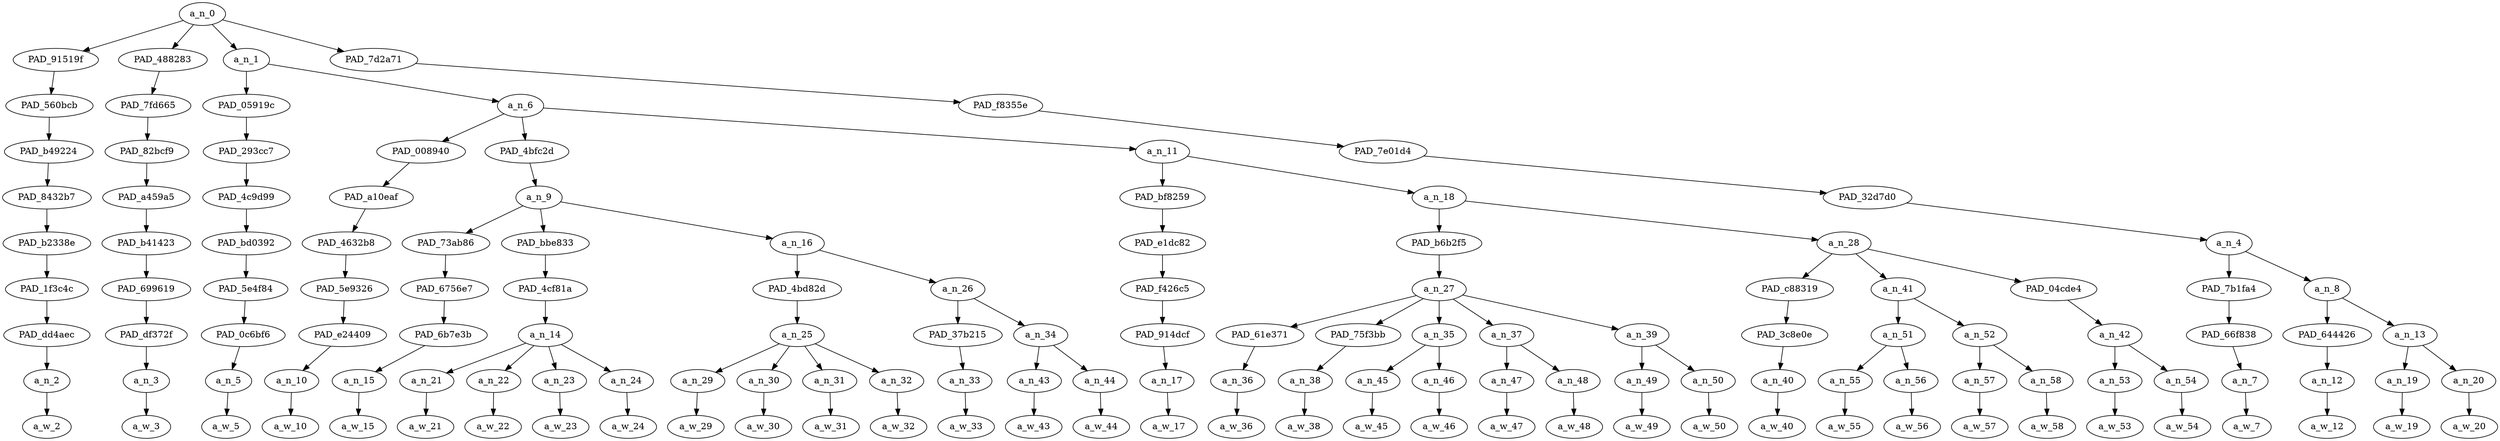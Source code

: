 strict digraph "" {
	a_n_0	[div_dir=-1,
		index=0,
		level=9,
		pos="24.993055555555557,9!",
		text_span="[0, 1, 2, 3, 4, 5, 6, 7, 8, 9, 10, 11, 12, 13, 14, 15, 16, 17, 18, 19, 20, 21, 22, 23, 24, 25, 26, 27, 28, 29, 30, 31, 32, 33, 34, \
35]",
		value=1.00000000];
	PAD_91519f	[div_dir=-1,
		index=1,
		level=8,
		pos="30.0,8!",
		text_span="[30]",
		value=0.01223136];
	a_n_0 -> PAD_91519f;
	PAD_488283	[div_dir=1,
		index=2,
		level=8,
		pos="31.0,8!",
		text_span="[31]",
		value=0.01249923];
	a_n_0 -> PAD_488283;
	a_n_1	[div_dir=-1,
		index=0,
		level=8,
		pos="6.097222222222222,8!",
		text_span="[0, 1, 2, 3, 4, 5, 6, 7, 8, 9, 10, 11, 12, 13, 14, 15, 16, 17, 18, 19, 20, 21, 22, 23, 24, 25, 26, 27, 28, 29]",
		value=0.90020574];
	a_n_0 -> a_n_1;
	PAD_7d2a71	[div_dir=1,
		index=3,
		level=8,
		pos="32.875,8!",
		text_span="[32, 33, 34, 35]",
		value=0.07494452];
	a_n_0 -> PAD_7d2a71;
	PAD_560bcb	[div_dir=-1,
		index=2,
		level=7,
		pos="30.0,7!",
		text_span="[30]",
		value=0.01223136];
	PAD_91519f -> PAD_560bcb;
	PAD_b49224	[div_dir=-1,
		index=4,
		level=6,
		pos="30.0,6!",
		text_span="[30]",
		value=0.01223136];
	PAD_560bcb -> PAD_b49224;
	PAD_8432b7	[div_dir=-1,
		index=5,
		level=5,
		pos="30.0,5!",
		text_span="[30]",
		value=0.01223136];
	PAD_b49224 -> PAD_8432b7;
	PAD_b2338e	[div_dir=-1,
		index=8,
		level=4,
		pos="30.0,4!",
		text_span="[30]",
		value=0.01223136];
	PAD_8432b7 -> PAD_b2338e;
	PAD_1f3c4c	[div_dir=-1,
		index=11,
		level=3,
		pos="30.0,3!",
		text_span="[30]",
		value=0.01223136];
	PAD_b2338e -> PAD_1f3c4c;
	PAD_dd4aec	[div_dir=-1,
		index=17,
		level=2,
		pos="30.0,2!",
		text_span="[30]",
		value=0.01223136];
	PAD_1f3c4c -> PAD_dd4aec;
	a_n_2	[div_dir=-1,
		index=30,
		level=1,
		pos="30.0,1!",
		text_span="[30]",
		value=0.01223136];
	PAD_dd4aec -> a_n_2;
	a_w_2	[div_dir=0,
		index=30,
		level=0,
		pos="30,0!",
		text_span="[30]",
		value=they];
	a_n_2 -> a_w_2;
	PAD_7fd665	[div_dir=1,
		index=3,
		level=7,
		pos="31.0,7!",
		text_span="[31]",
		value=0.01249923];
	PAD_488283 -> PAD_7fd665;
	PAD_82bcf9	[div_dir=1,
		index=5,
		level=6,
		pos="31.0,6!",
		text_span="[31]",
		value=0.01249923];
	PAD_7fd665 -> PAD_82bcf9;
	PAD_a459a5	[div_dir=1,
		index=6,
		level=5,
		pos="31.0,5!",
		text_span="[31]",
		value=0.01249923];
	PAD_82bcf9 -> PAD_a459a5;
	PAD_b41423	[div_dir=1,
		index=9,
		level=4,
		pos="31.0,4!",
		text_span="[31]",
		value=0.01249923];
	PAD_a459a5 -> PAD_b41423;
	PAD_699619	[div_dir=1,
		index=12,
		level=3,
		pos="31.0,3!",
		text_span="[31]",
		value=0.01249923];
	PAD_b41423 -> PAD_699619;
	PAD_df372f	[div_dir=1,
		index=18,
		level=2,
		pos="31.0,2!",
		text_span="[31]",
		value=0.01249923];
	PAD_699619 -> PAD_df372f;
	a_n_3	[div_dir=1,
		index=31,
		level=1,
		pos="31.0,1!",
		text_span="[31]",
		value=0.01249923];
	PAD_df372f -> a_n_3;
	a_w_3	[div_dir=0,
		index=31,
		level=0,
		pos="31,0!",
		text_span="[31]",
		value=really];
	a_n_3 -> a_w_3;
	PAD_05919c	[div_dir=-1,
		index=0,
		level=7,
		pos="0.0,7!",
		text_span="[0]",
		value=0.01413127];
	a_n_1 -> PAD_05919c;
	a_n_6	[div_dir=-1,
		index=1,
		level=7,
		pos="12.194444444444445,7!",
		text_span="[1, 2, 3, 4, 5, 6, 7, 8, 9, 10, 11, 12, 13, 14, 15, 16, 17, 18, 19, 20, 21, 22, 23, 24, 25, 26, 27, 28, 29]",
		value=0.88593463];
	a_n_1 -> a_n_6;
	PAD_293cc7	[div_dir=-1,
		index=0,
		level=6,
		pos="0.0,6!",
		text_span="[0]",
		value=0.01413127];
	PAD_05919c -> PAD_293cc7;
	PAD_4c9d99	[div_dir=-1,
		index=0,
		level=5,
		pos="0.0,5!",
		text_span="[0]",
		value=0.01413127];
	PAD_293cc7 -> PAD_4c9d99;
	PAD_bd0392	[div_dir=-1,
		index=0,
		level=4,
		pos="0.0,4!",
		text_span="[0]",
		value=0.01413127];
	PAD_4c9d99 -> PAD_bd0392;
	PAD_5e4f84	[div_dir=-1,
		index=0,
		level=3,
		pos="0.0,3!",
		text_span="[0]",
		value=0.01413127];
	PAD_bd0392 -> PAD_5e4f84;
	PAD_0c6bf6	[div_dir=-1,
		index=0,
		level=2,
		pos="0.0,2!",
		text_span="[0]",
		value=0.01413127];
	PAD_5e4f84 -> PAD_0c6bf6;
	a_n_5	[div_dir=-1,
		index=0,
		level=1,
		pos="0.0,1!",
		text_span="[0]",
		value=0.01413127];
	PAD_0c6bf6 -> a_n_5;
	a_w_5	[div_dir=0,
		index=0,
		level=0,
		pos="0,0!",
		text_span="[0]",
		value=what];
	a_n_5 -> a_w_5;
	PAD_008940	[div_dir=-1,
		index=2,
		level=6,
		pos="13.0,6!",
		text_span="[13]",
		value=0.02231847];
	a_n_6 -> PAD_008940;
	PAD_4bfc2d	[div_dir=1,
		index=1,
		level=6,
		pos="5.541666666666667,6!",
		text_span="[1, 2, 3, 4, 5, 6, 7, 8, 9, 10, 11, 12]",
		value=0.30623670];
	a_n_6 -> PAD_4bfc2d;
	a_n_11	[div_dir=-1,
		index=3,
		level=6,
		pos="18.041666666666668,6!",
		text_span="[14, 15, 16, 17, 18, 19, 20, 21, 22, 23, 24, 25, 26, 27, 28, 29]",
		value=0.55725502];
	a_n_6 -> a_n_11;
	PAD_a10eaf	[div_dir=-1,
		index=2,
		level=5,
		pos="13.0,5!",
		text_span="[13]",
		value=0.02231847];
	PAD_008940 -> PAD_a10eaf;
	PAD_4632b8	[div_dir=-1,
		index=4,
		level=4,
		pos="13.0,4!",
		text_span="[13]",
		value=0.02231847];
	PAD_a10eaf -> PAD_4632b8;
	PAD_5e9326	[div_dir=-1,
		index=5,
		level=3,
		pos="13.0,3!",
		text_span="[13]",
		value=0.02231847];
	PAD_4632b8 -> PAD_5e9326;
	PAD_e24409	[div_dir=-1,
		index=6,
		level=2,
		pos="13.0,2!",
		text_span="[13]",
		value=0.02231847];
	PAD_5e9326 -> PAD_e24409;
	a_n_10	[div_dir=-1,
		index=13,
		level=1,
		pos="13.0,1!",
		text_span="[13]",
		value=0.02231847];
	PAD_e24409 -> a_n_10;
	a_w_10	[div_dir=0,
		index=13,
		level=0,
		pos="13,0!",
		text_span="[13]",
		value=just];
	a_n_10 -> a_w_10;
	a_n_9	[div_dir=1,
		index=1,
		level=5,
		pos="5.541666666666667,5!",
		text_span="[1, 2, 3, 4, 5, 6, 7, 8, 9, 10, 11, 12]",
		value=0.30623670];
	PAD_4bfc2d -> a_n_9;
	PAD_73ab86	[div_dir=1,
		index=2,
		level=4,
		pos="5.0,4!",
		text_span="[5]",
		value=0.01369041];
	a_n_9 -> PAD_73ab86;
	PAD_bbe833	[div_dir=-1,
		index=1,
		level=4,
		pos="2.5,4!",
		text_span="[1, 2, 3, 4]",
		value=0.12188626];
	a_n_9 -> PAD_bbe833;
	a_n_16	[div_dir=1,
		index=3,
		level=4,
		pos="9.125,4!",
		text_span="[6, 7, 8, 9, 10, 11, 12]",
		value=0.17063643];
	a_n_9 -> a_n_16;
	PAD_6756e7	[div_dir=1,
		index=2,
		level=3,
		pos="5.0,3!",
		text_span="[5]",
		value=0.01369041];
	PAD_73ab86 -> PAD_6756e7;
	PAD_6b7e3b	[div_dir=1,
		index=2,
		level=2,
		pos="5.0,2!",
		text_span="[5]",
		value=0.01369041];
	PAD_6756e7 -> PAD_6b7e3b;
	a_n_15	[div_dir=1,
		index=5,
		level=1,
		pos="5.0,1!",
		text_span="[5]",
		value=0.01369041];
	PAD_6b7e3b -> a_n_15;
	a_w_15	[div_dir=0,
		index=5,
		level=0,
		pos="5,0!",
		text_span="[5]",
		value=not];
	a_n_15 -> a_w_15;
	PAD_4cf81a	[div_dir=-1,
		index=1,
		level=3,
		pos="2.5,3!",
		text_span="[1, 2, 3, 4]",
		value=0.12188626];
	PAD_bbe833 -> PAD_4cf81a;
	a_n_14	[div_dir=-1,
		index=1,
		level=2,
		pos="2.5,2!",
		text_span="[1, 2, 3, 4]",
		value=0.12188626];
	PAD_4cf81a -> a_n_14;
	a_n_21	[div_dir=-1,
		index=1,
		level=1,
		pos="1.0,1!",
		text_span="[1]",
		value=0.01353145];
	a_n_14 -> a_n_21;
	a_n_22	[div_dir=-1,
		index=2,
		level=1,
		pos="2.0,1!",
		text_span="[2]",
		value=0.03583654];
	a_n_14 -> a_n_22;
	a_n_23	[div_dir=1,
		index=3,
		level=1,
		pos="3.0,1!",
		text_span="[3]",
		value=0.04043586];
	a_n_14 -> a_n_23;
	a_n_24	[div_dir=1,
		index=4,
		level=1,
		pos="4.0,1!",
		text_span="[4]",
		value=0.03202001];
	a_n_14 -> a_n_24;
	a_w_21	[div_dir=0,
		index=1,
		level=0,
		pos="1,0!",
		text_span="[1]",
		value=the];
	a_n_21 -> a_w_21;
	a_w_22	[div_dir=0,
		index=2,
		level=0,
		pos="2,0!",
		text_span="[2]",
		value=fuck];
	a_n_22 -> a_w_22;
	a_w_23	[div_dir=0,
		index=3,
		level=0,
		pos="3,0!",
		text_span="[3]",
		value=coca];
	a_n_23 -> a_w_23;
	a_w_24	[div_dir=0,
		index=4,
		level=0,
		pos="4,0!",
		text_span="[4]",
		value=cola];
	a_n_24 -> a_w_24;
	PAD_4bd82d	[div_dir=1,
		index=3,
		level=3,
		pos="7.5,3!",
		text_span="[6, 7, 8, 9]",
		value=0.08341319];
	a_n_16 -> PAD_4bd82d;
	a_n_26	[div_dir=1,
		index=4,
		level=3,
		pos="10.75,3!",
		text_span="[10, 11, 12]",
		value=0.08714738];
	a_n_16 -> a_n_26;
	a_n_25	[div_dir=1,
		index=3,
		level=2,
		pos="7.5,2!",
		text_span="[6, 7, 8, 9]",
		value=0.08341319];
	PAD_4bd82d -> a_n_25;
	a_n_29	[div_dir=-1,
		index=6,
		level=1,
		pos="6.0,1!",
		text_span="[6]",
		value=0.01106176];
	a_n_25 -> a_n_29;
	a_n_30	[div_dir=-1,
		index=7,
		level=1,
		pos="7.0,1!",
		text_span="[7]",
		value=0.01945271];
	a_n_25 -> a_n_30;
	a_n_31	[div_dir=1,
		index=8,
		level=1,
		pos="8.0,1!",
		text_span="[8]",
		value=0.02618728];
	a_n_25 -> a_n_31;
	a_n_32	[div_dir=1,
		index=9,
		level=1,
		pos="9.0,1!",
		text_span="[9]",
		value=0.02670695];
	a_n_25 -> a_n_32;
	a_w_29	[div_dir=0,
		index=6,
		level=0,
		pos="6,0!",
		text_span="[6]",
		value=a];
	a_n_29 -> a_w_29;
	a_w_30	[div_dir=0,
		index=7,
		level=0,
		pos="7,0!",
		text_span="[7]",
		value=joke];
	a_n_30 -> a_w_30;
	a_w_31	[div_dir=0,
		index=8,
		level=0,
		pos="8,0!",
		text_span="[8]",
		value=multicultural];
	a_n_31 -> a_w_31;
	a_w_32	[div_dir=0,
		index=9,
		level=0,
		pos="9,0!",
		text_span="[9]",
		value=commercial];
	a_n_32 -> a_w_32;
	PAD_37b215	[div_dir=1,
		index=4,
		level=2,
		pos="10.0,2!",
		text_span="[10]",
		value=0.02150454];
	a_n_26 -> PAD_37b215;
	a_n_34	[div_dir=1,
		index=5,
		level=2,
		pos="11.5,2!",
		text_span="[11, 12]",
		value=0.06553282];
	a_n_26 -> a_n_34;
	a_n_33	[div_dir=1,
		index=10,
		level=1,
		pos="10.0,1!",
		text_span="[10]",
		value=0.02150454];
	PAD_37b215 -> a_n_33;
	a_w_33	[div_dir=0,
		index=10,
		level=0,
		pos="10,0!",
		text_span="[10]",
		value=featuring];
	a_n_33 -> a_w_33;
	a_n_43	[div_dir=1,
		index=11,
		level=1,
		pos="11.0,1!",
		text_span="[11]",
		value=0.03145585];
	a_n_34 -> a_n_43;
	a_n_44	[div_dir=-1,
		index=12,
		level=1,
		pos="12.0,1!",
		text_span="[12]",
		value=0.03395453];
	a_n_34 -> a_n_44;
	a_w_43	[div_dir=0,
		index=11,
		level=0,
		pos="11,0!",
		text_span="[11]",
		value=song];
	a_n_43 -> a_w_43;
	a_w_44	[div_dir=0,
		index=12,
		level=0,
		pos="12,0!",
		text_span="[12]",
		value=america];
	a_n_44 -> a_w_44;
	PAD_bf8259	[div_dir=1,
		index=3,
		level=5,
		pos="14.0,5!",
		text_span="[14]",
		value=0.02801960];
	a_n_11 -> PAD_bf8259;
	a_n_18	[div_dir=-1,
		index=4,
		level=5,
		pos="22.083333333333336,5!",
		text_span="[15, 16, 17, 18, 19, 20, 21, 22, 23, 24, 25, 26, 27, 28, 29]",
		value=0.52906119];
	a_n_11 -> a_n_18;
	PAD_e1dc82	[div_dir=1,
		index=5,
		level=4,
		pos="14.0,4!",
		text_span="[14]",
		value=0.02801960];
	PAD_bf8259 -> PAD_e1dc82;
	PAD_f426c5	[div_dir=1,
		index=6,
		level=3,
		pos="14.0,3!",
		text_span="[14]",
		value=0.02801960];
	PAD_e1dc82 -> PAD_f426c5;
	PAD_914dcf	[div_dir=1,
		index=7,
		level=2,
		pos="14.0,2!",
		text_span="[14]",
		value=0.02801960];
	PAD_f426c5 -> PAD_914dcf;
	a_n_17	[div_dir=1,
		index=14,
		level=1,
		pos="14.0,1!",
		text_span="[14]",
		value=0.02801960];
	PAD_914dcf -> a_n_17;
	a_w_17	[div_dir=0,
		index=14,
		level=0,
		pos="14,0!",
		text_span="[14]",
		value=had];
	a_n_17 -> a_w_17;
	PAD_b6b2f5	[div_dir=-1,
		index=6,
		level=4,
		pos="18.5,4!",
		text_span="[15, 16, 17, 18, 19, 20, 21, 22]",
		value=0.39941961];
	a_n_18 -> PAD_b6b2f5;
	a_n_28	[div_dir=-1,
		index=7,
		level=4,
		pos="25.666666666666668,4!",
		text_span="[23, 24, 25, 26, 27, 28, 29]",
		value=0.12943404];
	a_n_18 -> a_n_28;
	a_n_27	[div_dir=-1,
		index=7,
		level=3,
		pos="18.5,3!",
		text_span="[15, 16, 17, 18, 19, 20, 21, 22]",
		value=0.39941961];
	PAD_b6b2f5 -> a_n_27;
	PAD_61e371	[div_dir=1,
		index=9,
		level=2,
		pos="17.0,2!",
		text_span="[17]",
		value=0.02291656];
	a_n_27 -> PAD_61e371;
	PAD_75f3bb	[div_dir=1,
		index=11,
		level=2,
		pos="20.0,2!",
		text_span="[20]",
		value=0.02135507];
	a_n_27 -> PAD_75f3bb;
	a_n_35	[div_dir=-1,
		index=8,
		level=2,
		pos="15.5,2!",
		text_span="[15, 16]",
		value=0.18550264];
	a_n_27 -> a_n_35;
	a_n_37	[div_dir=-1,
		index=10,
		level=2,
		pos="18.5,2!",
		text_span="[18, 19]",
		value=0.10745053];
	a_n_27 -> a_n_37;
	a_n_39	[div_dir=1,
		index=12,
		level=2,
		pos="21.5,2!",
		text_span="[21, 22]",
		value=0.06198194];
	a_n_27 -> a_n_39;
	a_n_36	[div_dir=1,
		index=17,
		level=1,
		pos="17.0,1!",
		text_span="[17]",
		value=0.02291656];
	PAD_61e371 -> a_n_36;
	a_w_36	[div_dir=0,
		index=17,
		level=0,
		pos="17,0!",
		text_span="[17]",
		value=and];
	a_n_36 -> a_w_36;
	a_n_38	[div_dir=1,
		index=20,
		level=1,
		pos="20.0,1!",
		text_span="[20]",
		value=0.02135507];
	PAD_75f3bb -> a_n_38;
	a_w_38	[div_dir=0,
		index=20,
		level=0,
		pos="20,0!",
		text_span="[20]",
		value=and1];
	a_n_38 -> a_w_38;
	a_n_45	[div_dir=-1,
		index=15,
		level=1,
		pos="15.0,1!",
		text_span="[15]",
		value=0.09083491];
	a_n_35 -> a_n_45;
	a_n_46	[div_dir=1,
		index=16,
		level=1,
		pos="16.0,1!",
		text_span="[16]",
		value=0.09428258];
	a_n_35 -> a_n_46;
	a_w_45	[div_dir=0,
		index=15,
		level=0,
		pos="15,0!",
		text_span="[15]",
		value=muslim];
	a_n_45 -> a_w_45;
	a_w_46	[div_dir=0,
		index=16,
		level=0,
		pos="16,0!",
		text_span="[16]",
		value=immams];
	a_n_46 -> a_w_46;
	a_n_47	[div_dir=1,
		index=18,
		level=1,
		pos="18.0,1!",
		text_span="[18]",
		value=0.04700989];
	a_n_37 -> a_n_47;
	a_n_48	[div_dir=-1,
		index=19,
		level=1,
		pos="19.0,1!",
		text_span="[19]",
		value=0.06041742];
	a_n_37 -> a_n_48;
	a_w_47	[div_dir=0,
		index=18,
		level=0,
		pos="18,0!",
		text_span="[18]",
		value=head];
	a_n_47 -> a_w_47;
	a_w_48	[div_dir=0,
		index=19,
		level=0,
		pos="19,0!",
		text_span="[19]",
		value=bags];
	a_n_48 -> a_w_48;
	a_n_49	[div_dir=1,
		index=21,
		level=1,
		pos="21.0,1!",
		text_span="[21]",
		value=0.03517007];
	a_n_39 -> a_n_49;
	a_n_50	[div_dir=-1,
		index=22,
		level=1,
		pos="22.0,1!",
		text_span="[22]",
		value=0.02677114];
	a_n_39 -> a_n_50;
	a_w_49	[div_dir=0,
		index=21,
		level=0,
		pos="21,0!",
		text_span="[21]",
		value=lyric];
	a_n_49 -> a_w_49;
	a_w_50	[div_dir=0,
		index=22,
		level=0,
		pos="22,0!",
		text_span="[22]",
		value=god];
	a_n_50 -> a_w_50;
	PAD_c88319	[div_dir=-1,
		index=8,
		level=3,
		pos="23.0,3!",
		text_span="[23]",
		value=0.01819154];
	a_n_28 -> PAD_c88319;
	a_n_41	[div_dir=-1,
		index=9,
		level=3,
		pos="25.5,3!",
		text_span="[24, 25, 26, 27]",
		value=0.07030732];
	a_n_28 -> a_n_41;
	PAD_04cde4	[div_dir=-1,
		index=10,
		level=3,
		pos="28.5,3!",
		text_span="[28, 29]",
		value=0.04086521];
	a_n_28 -> PAD_04cde4;
	PAD_3c8e0e	[div_dir=-1,
		index=13,
		level=2,
		pos="23.0,2!",
		text_span="[23]",
		value=0.01819154];
	PAD_c88319 -> PAD_3c8e0e;
	a_n_40	[div_dir=-1,
		index=23,
		level=1,
		pos="23.0,1!",
		text_span="[23]",
		value=0.01819154];
	PAD_3c8e0e -> a_n_40;
	a_w_40	[div_dir=0,
		index=23,
		level=0,
		pos="23,0!",
		text_span="[23]",
		value=shed];
	a_n_40 -> a_w_40;
	a_n_51	[div_dir=1,
		index=14,
		level=2,
		pos="24.5,2!",
		text_span="[24, 25]",
		value=0.03462079];
	a_n_41 -> a_n_51;
	a_n_52	[div_dir=-1,
		index=15,
		level=2,
		pos="26.5,2!",
		text_span="[26, 27]",
		value=0.03568319];
	a_n_41 -> a_n_52;
	a_n_55	[div_dir=1,
		index=24,
		level=1,
		pos="24.0,1!",
		text_span="[24]",
		value=0.01480261];
	a_n_51 -> a_n_55;
	a_n_56	[div_dir=1,
		index=25,
		level=1,
		pos="25.0,1!",
		text_span="[25]",
		value=0.01977547];
	a_n_51 -> a_n_56;
	a_w_55	[div_dir=0,
		index=24,
		level=0,
		pos="24,0!",
		text_span="[24]",
		value=his];
	a_n_55 -> a_w_55;
	a_w_56	[div_dir=0,
		index=25,
		level=0,
		pos="25,0!",
		text_span="[25]",
		value=grace];
	a_n_56 -> a_w_56;
	a_n_57	[div_dir=-1,
		index=26,
		level=1,
		pos="26.0,1!",
		text_span="[26]",
		value=0.01189229];
	a_n_52 -> a_n_57;
	a_n_58	[div_dir=-1,
		index=27,
		level=1,
		pos="27.0,1!",
		text_span="[27]",
		value=0.02374316];
	a_n_52 -> a_n_58;
	a_w_57	[div_dir=0,
		index=26,
		level=0,
		pos="26,0!",
		text_span="[26]",
		value=on];
	a_n_57 -> a_w_57;
	a_w_58	[div_dir=0,
		index=27,
		level=0,
		pos="27,0!",
		text_span="[27]",
		value=thee];
	a_n_58 -> a_w_58;
	a_n_42	[div_dir=-1,
		index=16,
		level=2,
		pos="28.5,2!",
		text_span="[28, 29]",
		value=0.04086521];
	PAD_04cde4 -> a_n_42;
	a_n_53	[div_dir=1,
		index=28,
		level=1,
		pos="28.0,1!",
		text_span="[28]",
		value=0.01146654];
	a_n_42 -> a_n_53;
	a_n_54	[div_dir=-1,
		index=29,
		level=1,
		pos="29.0,1!",
		text_span="[29]",
		value=0.02929581];
	a_n_42 -> a_n_54;
	a_w_53	[div_dir=0,
		index=28,
		level=0,
		pos="28,0!",
		text_span="[28]",
		value=in];
	a_n_53 -> a_w_53;
	a_w_54	[div_dir=0,
		index=29,
		level=0,
		pos="29,0!",
		text_span="[29]",
		value=arabic];
	a_n_54 -> a_w_54;
	PAD_f8355e	[div_dir=1,
		index=4,
		level=7,
		pos="32.875,7!",
		text_span="[32, 33, 34, 35]",
		value=0.07494452];
	PAD_7d2a71 -> PAD_f8355e;
	PAD_7e01d4	[div_dir=1,
		index=6,
		level=6,
		pos="32.875,6!",
		text_span="[32, 33, 34, 35]",
		value=0.07494452];
	PAD_f8355e -> PAD_7e01d4;
	PAD_32d7d0	[div_dir=1,
		index=7,
		level=5,
		pos="32.875,5!",
		text_span="[32, 33, 34, 35]",
		value=0.07494452];
	PAD_7e01d4 -> PAD_32d7d0;
	a_n_4	[div_dir=1,
		index=10,
		level=4,
		pos="32.875,4!",
		text_span="[32, 33, 34, 35]",
		value=0.07494452];
	PAD_32d7d0 -> a_n_4;
	PAD_7b1fa4	[div_dir=-1,
		index=13,
		level=3,
		pos="32.0,3!",
		text_span="[32]",
		value=0.01557148];
	a_n_4 -> PAD_7b1fa4;
	a_n_8	[div_dir=1,
		index=14,
		level=3,
		pos="33.75,3!",
		text_span="[33, 34, 35]",
		value=0.05937191];
	a_n_4 -> a_n_8;
	PAD_66f838	[div_dir=-1,
		index=19,
		level=2,
		pos="32.0,2!",
		text_span="[32]",
		value=0.01557148];
	PAD_7b1fa4 -> PAD_66f838;
	a_n_7	[div_dir=-1,
		index=32,
		level=1,
		pos="32.0,1!",
		text_span="[32]",
		value=0.01557148];
	PAD_66f838 -> a_n_7;
	a_w_7	[div_dir=0,
		index=32,
		level=0,
		pos="32,0!",
		text_span="[32]",
		value=want];
	a_n_7 -> a_w_7;
	PAD_644426	[div_dir=1,
		index=20,
		level=2,
		pos="33.0,2!",
		text_span="[33]",
		value=0.01517754];
	a_n_8 -> PAD_644426;
	a_n_13	[div_dir=-1,
		index=21,
		level=2,
		pos="34.5,2!",
		text_span="[34, 35]",
		value=0.04417529];
	a_n_8 -> a_n_13;
	a_n_12	[div_dir=1,
		index=33,
		level=1,
		pos="33.0,1!",
		text_span="[33]",
		value=0.01517754];
	PAD_644426 -> a_n_12;
	a_w_12	[div_dir=0,
		index=33,
		level=0,
		pos="33,0!",
		text_span="[33]",
		value=us];
	a_n_12 -> a_w_12;
	a_n_19	[div_dir=1,
		index=34,
		level=1,
		pos="34.0,1!",
		text_span="[34]",
		value=0.02022549];
	a_n_13 -> a_n_19;
	a_n_20	[div_dir=-1,
		index=35,
		level=1,
		pos="35.0,1!",
		text_span="[35]",
		value=0.02393750];
	a_n_13 -> a_n_20;
	a_w_19	[div_dir=0,
		index=34,
		level=0,
		pos="34,0!",
		text_span="[34]",
		value=fucking];
	a_n_19 -> a_w_19;
	a_w_20	[div_dir=0,
		index=35,
		level=0,
		pos="35,0!",
		text_span="[35]",
		value=dead];
	a_n_20 -> a_w_20;
}
